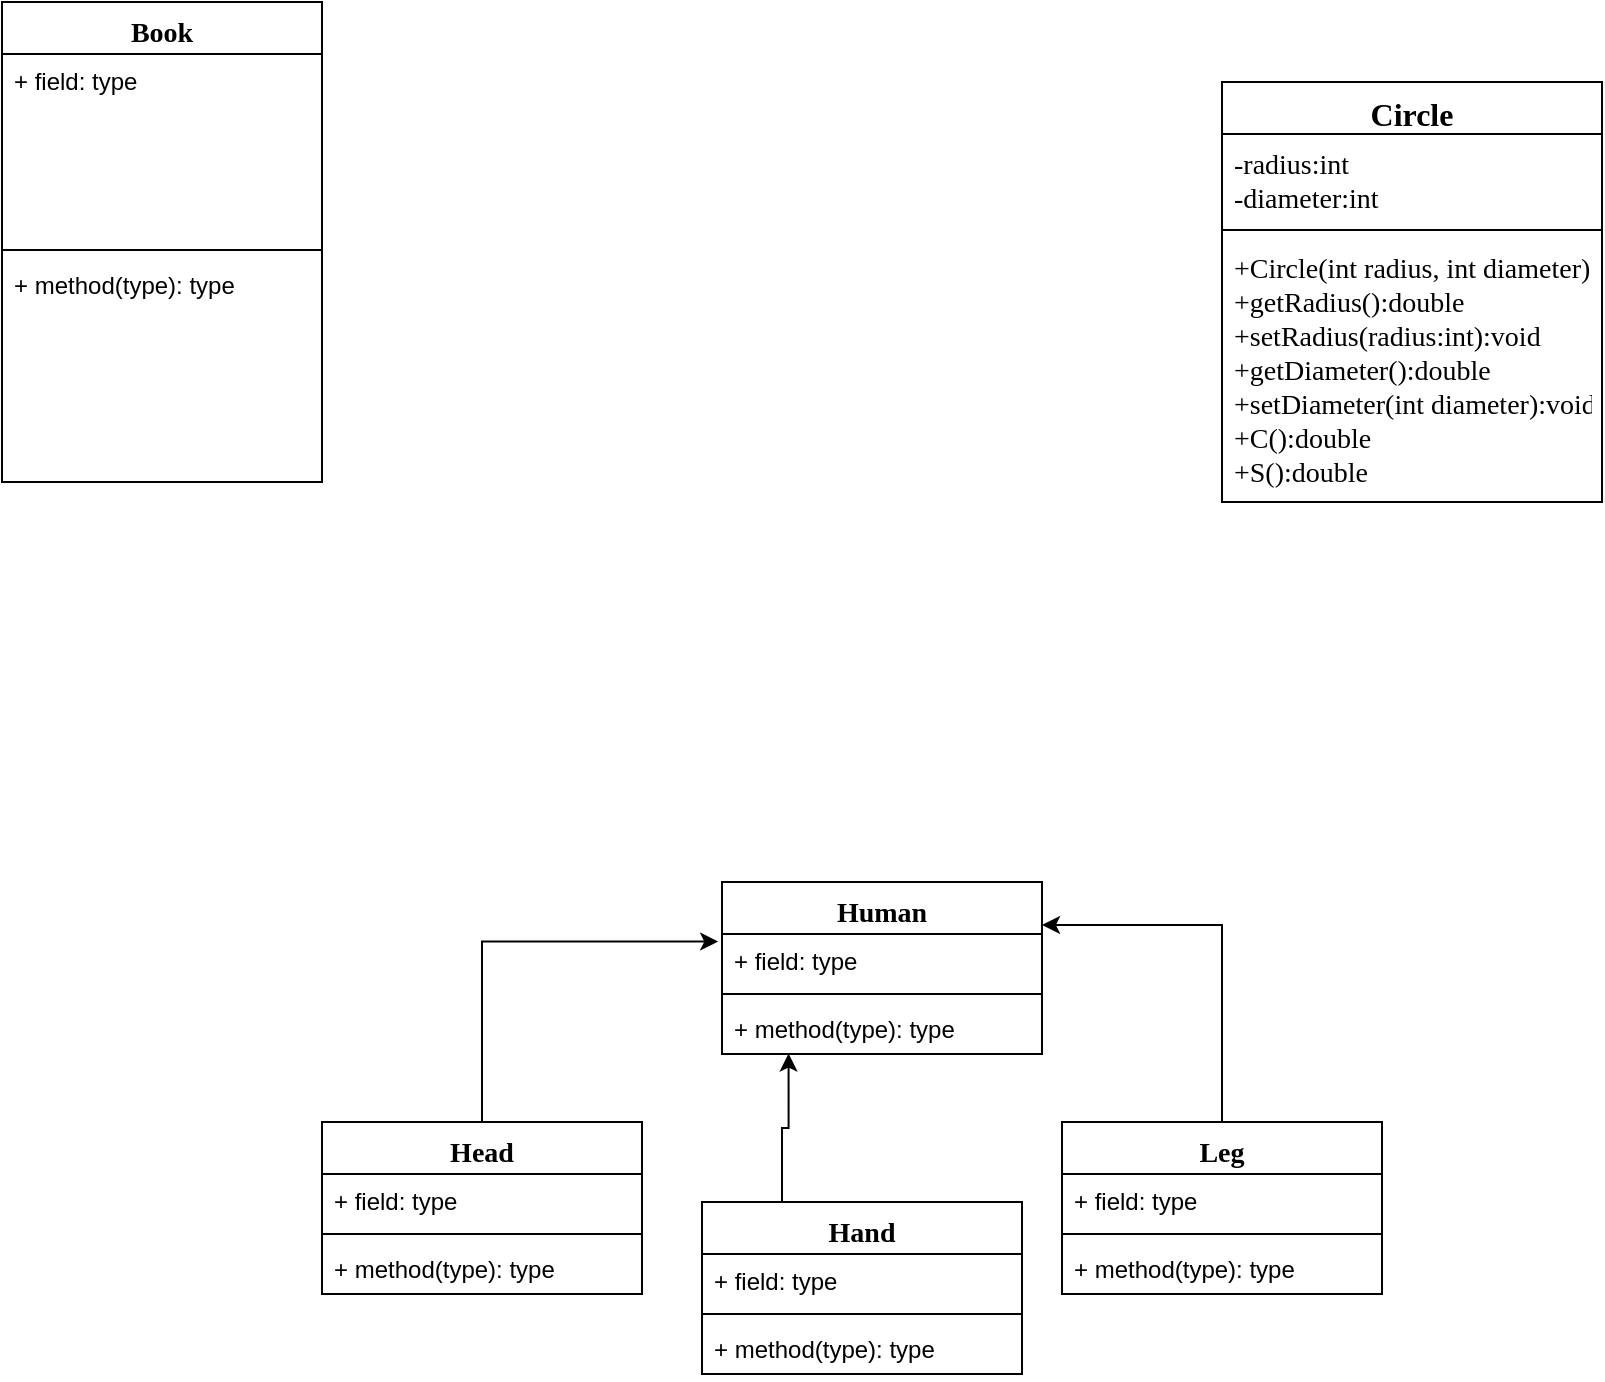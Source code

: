 <mxfile version="13.7.2" type="github">
  <diagram id="C5RBs43oDa-KdzZeNtuy" name="Page-1">
    <mxGraphModel dx="1038" dy="548" grid="1" gridSize="10" guides="1" tooltips="1" connect="1" arrows="1" fold="1" page="1" pageScale="1" pageWidth="827" pageHeight="1169" math="0" shadow="0">
      <root>
        <mxCell id="WIyWlLk6GJQsqaUBKTNV-0" />
        <mxCell id="WIyWlLk6GJQsqaUBKTNV-1" parent="WIyWlLk6GJQsqaUBKTNV-0" />
        <mxCell id="BFZaPxhlsSZ5x0fc0V5Z-10" value="Circle" style="swimlane;fontStyle=1;align=center;verticalAlign=top;childLayout=stackLayout;horizontal=1;startSize=26;horizontalStack=0;resizeParent=1;resizeParentMax=0;resizeLast=0;collapsible=1;marginBottom=0;fontFamily=Times New Roman;fontSize=16;" vertex="1" parent="WIyWlLk6GJQsqaUBKTNV-1">
          <mxGeometry x="630" y="350" width="190" height="210" as="geometry" />
        </mxCell>
        <mxCell id="BFZaPxhlsSZ5x0fc0V5Z-11" value="-radius:int&#xa;-diameter:int" style="text;strokeColor=none;fillColor=none;align=left;verticalAlign=top;spacingLeft=4;spacingRight=4;overflow=hidden;rotatable=0;points=[[0,0.5],[1,0.5]];portConstraint=eastwest;fontSize=14;fontFamily=Times New Roman;" vertex="1" parent="BFZaPxhlsSZ5x0fc0V5Z-10">
          <mxGeometry y="26" width="190" height="44" as="geometry" />
        </mxCell>
        <mxCell id="BFZaPxhlsSZ5x0fc0V5Z-12" value="" style="line;strokeWidth=1;fillColor=none;align=left;verticalAlign=middle;spacingTop=-1;spacingLeft=3;spacingRight=3;rotatable=0;labelPosition=right;points=[];portConstraint=eastwest;" vertex="1" parent="BFZaPxhlsSZ5x0fc0V5Z-10">
          <mxGeometry y="70" width="190" height="8" as="geometry" />
        </mxCell>
        <mxCell id="BFZaPxhlsSZ5x0fc0V5Z-13" value="+Circle(int radius, int diameter)&#xa;+getRadius():double&#xa;+setRadius(radius:int):void&#xa;+getDiameter():double&#xa;+setDiameter(int diameter):void&#xa;+C():double&#xa;+S():double" style="text;strokeColor=none;fillColor=none;align=left;verticalAlign=top;spacingLeft=4;spacingRight=4;overflow=hidden;rotatable=0;points=[[0,0.5],[1,0.5]];portConstraint=eastwest;fontSize=14;fontFamily=Times New Roman;" vertex="1" parent="BFZaPxhlsSZ5x0fc0V5Z-10">
          <mxGeometry y="78" width="190" height="132" as="geometry" />
        </mxCell>
        <mxCell id="BFZaPxhlsSZ5x0fc0V5Z-15" value="Book" style="swimlane;fontStyle=1;align=center;verticalAlign=top;childLayout=stackLayout;horizontal=1;startSize=26;horizontalStack=0;resizeParent=1;resizeParentMax=0;resizeLast=0;collapsible=1;marginBottom=0;fontFamily=Times New Roman;fontSize=14;" vertex="1" parent="WIyWlLk6GJQsqaUBKTNV-1">
          <mxGeometry x="20" y="310" width="160" height="240" as="geometry" />
        </mxCell>
        <mxCell id="BFZaPxhlsSZ5x0fc0V5Z-16" value="+ field: type" style="text;strokeColor=none;fillColor=none;align=left;verticalAlign=top;spacingLeft=4;spacingRight=4;overflow=hidden;rotatable=0;points=[[0,0.5],[1,0.5]];portConstraint=eastwest;" vertex="1" parent="BFZaPxhlsSZ5x0fc0V5Z-15">
          <mxGeometry y="26" width="160" height="94" as="geometry" />
        </mxCell>
        <mxCell id="BFZaPxhlsSZ5x0fc0V5Z-17" value="" style="line;strokeWidth=1;fillColor=none;align=left;verticalAlign=middle;spacingTop=-1;spacingLeft=3;spacingRight=3;rotatable=0;labelPosition=right;points=[];portConstraint=eastwest;" vertex="1" parent="BFZaPxhlsSZ5x0fc0V5Z-15">
          <mxGeometry y="120" width="160" height="8" as="geometry" />
        </mxCell>
        <mxCell id="BFZaPxhlsSZ5x0fc0V5Z-18" value="+ method(type): type" style="text;strokeColor=none;fillColor=none;align=left;verticalAlign=top;spacingLeft=4;spacingRight=4;overflow=hidden;rotatable=0;points=[[0,0.5],[1,0.5]];portConstraint=eastwest;" vertex="1" parent="BFZaPxhlsSZ5x0fc0V5Z-15">
          <mxGeometry y="128" width="160" height="112" as="geometry" />
        </mxCell>
        <mxCell id="BFZaPxhlsSZ5x0fc0V5Z-21" value="Human" style="swimlane;fontStyle=1;align=center;verticalAlign=top;childLayout=stackLayout;horizontal=1;startSize=26;horizontalStack=0;resizeParent=1;resizeParentMax=0;resizeLast=0;collapsible=1;marginBottom=0;fontFamily=Times New Roman;fontSize=14;" vertex="1" parent="WIyWlLk6GJQsqaUBKTNV-1">
          <mxGeometry x="380" y="750" width="160" height="86" as="geometry" />
        </mxCell>
        <mxCell id="BFZaPxhlsSZ5x0fc0V5Z-22" value="+ field: type" style="text;strokeColor=none;fillColor=none;align=left;verticalAlign=top;spacingLeft=4;spacingRight=4;overflow=hidden;rotatable=0;points=[[0,0.5],[1,0.5]];portConstraint=eastwest;" vertex="1" parent="BFZaPxhlsSZ5x0fc0V5Z-21">
          <mxGeometry y="26" width="160" height="26" as="geometry" />
        </mxCell>
        <mxCell id="BFZaPxhlsSZ5x0fc0V5Z-23" value="" style="line;strokeWidth=1;fillColor=none;align=left;verticalAlign=middle;spacingTop=-1;spacingLeft=3;spacingRight=3;rotatable=0;labelPosition=right;points=[];portConstraint=eastwest;" vertex="1" parent="BFZaPxhlsSZ5x0fc0V5Z-21">
          <mxGeometry y="52" width="160" height="8" as="geometry" />
        </mxCell>
        <mxCell id="BFZaPxhlsSZ5x0fc0V5Z-24" value="+ method(type): type" style="text;strokeColor=none;fillColor=none;align=left;verticalAlign=top;spacingLeft=4;spacingRight=4;overflow=hidden;rotatable=0;points=[[0,0.5],[1,0.5]];portConstraint=eastwest;" vertex="1" parent="BFZaPxhlsSZ5x0fc0V5Z-21">
          <mxGeometry y="60" width="160" height="26" as="geometry" />
        </mxCell>
        <mxCell id="BFZaPxhlsSZ5x0fc0V5Z-46" style="edgeStyle=orthogonalEdgeStyle;rounded=0;orthogonalLoop=1;jettySize=auto;html=1;exitX=0.5;exitY=0;exitDx=0;exitDy=0;entryX=1;entryY=0.25;entryDx=0;entryDy=0;fontFamily=Times New Roman;fontSize=14;" edge="1" parent="WIyWlLk6GJQsqaUBKTNV-1" source="BFZaPxhlsSZ5x0fc0V5Z-36" target="BFZaPxhlsSZ5x0fc0V5Z-21">
          <mxGeometry relative="1" as="geometry" />
        </mxCell>
        <mxCell id="BFZaPxhlsSZ5x0fc0V5Z-45" style="edgeStyle=orthogonalEdgeStyle;rounded=0;orthogonalLoop=1;jettySize=auto;html=1;exitX=0.5;exitY=0;exitDx=0;exitDy=0;entryX=-0.012;entryY=0.146;entryDx=0;entryDy=0;entryPerimeter=0;fontFamily=Times New Roman;fontSize=14;" edge="1" parent="WIyWlLk6GJQsqaUBKTNV-1" source="BFZaPxhlsSZ5x0fc0V5Z-40" target="BFZaPxhlsSZ5x0fc0V5Z-22">
          <mxGeometry relative="1" as="geometry" />
        </mxCell>
        <mxCell id="BFZaPxhlsSZ5x0fc0V5Z-48" style="edgeStyle=orthogonalEdgeStyle;rounded=0;orthogonalLoop=1;jettySize=auto;html=1;exitX=0.25;exitY=0;exitDx=0;exitDy=0;entryX=0.208;entryY=0.992;entryDx=0;entryDy=0;entryPerimeter=0;fontFamily=Times New Roman;fontSize=14;" edge="1" parent="WIyWlLk6GJQsqaUBKTNV-1" source="BFZaPxhlsSZ5x0fc0V5Z-32" target="BFZaPxhlsSZ5x0fc0V5Z-24">
          <mxGeometry relative="1" as="geometry" />
        </mxCell>
        <mxCell id="BFZaPxhlsSZ5x0fc0V5Z-32" value="Hand" style="swimlane;fontStyle=1;align=center;verticalAlign=top;childLayout=stackLayout;horizontal=1;startSize=26;horizontalStack=0;resizeParent=1;resizeParentMax=0;resizeLast=0;collapsible=1;marginBottom=0;fontFamily=Times New Roman;fontSize=14;" vertex="1" parent="WIyWlLk6GJQsqaUBKTNV-1">
          <mxGeometry x="370" y="910" width="160" height="86" as="geometry" />
        </mxCell>
        <mxCell id="BFZaPxhlsSZ5x0fc0V5Z-33" value="+ field: type" style="text;strokeColor=none;fillColor=none;align=left;verticalAlign=top;spacingLeft=4;spacingRight=4;overflow=hidden;rotatable=0;points=[[0,0.5],[1,0.5]];portConstraint=eastwest;" vertex="1" parent="BFZaPxhlsSZ5x0fc0V5Z-32">
          <mxGeometry y="26" width="160" height="26" as="geometry" />
        </mxCell>
        <mxCell id="BFZaPxhlsSZ5x0fc0V5Z-34" value="" style="line;strokeWidth=1;fillColor=none;align=left;verticalAlign=middle;spacingTop=-1;spacingLeft=3;spacingRight=3;rotatable=0;labelPosition=right;points=[];portConstraint=eastwest;" vertex="1" parent="BFZaPxhlsSZ5x0fc0V5Z-32">
          <mxGeometry y="52" width="160" height="8" as="geometry" />
        </mxCell>
        <mxCell id="BFZaPxhlsSZ5x0fc0V5Z-35" value="+ method(type): type" style="text;strokeColor=none;fillColor=none;align=left;verticalAlign=top;spacingLeft=4;spacingRight=4;overflow=hidden;rotatable=0;points=[[0,0.5],[1,0.5]];portConstraint=eastwest;" vertex="1" parent="BFZaPxhlsSZ5x0fc0V5Z-32">
          <mxGeometry y="60" width="160" height="26" as="geometry" />
        </mxCell>
        <mxCell id="BFZaPxhlsSZ5x0fc0V5Z-40" value="Head" style="swimlane;fontStyle=1;align=center;verticalAlign=top;childLayout=stackLayout;horizontal=1;startSize=26;horizontalStack=0;resizeParent=1;resizeParentMax=0;resizeLast=0;collapsible=1;marginBottom=0;fontFamily=Times New Roman;fontSize=14;" vertex="1" parent="WIyWlLk6GJQsqaUBKTNV-1">
          <mxGeometry x="180" y="870" width="160" height="86" as="geometry" />
        </mxCell>
        <mxCell id="BFZaPxhlsSZ5x0fc0V5Z-41" value="+ field: type" style="text;strokeColor=none;fillColor=none;align=left;verticalAlign=top;spacingLeft=4;spacingRight=4;overflow=hidden;rotatable=0;points=[[0,0.5],[1,0.5]];portConstraint=eastwest;" vertex="1" parent="BFZaPxhlsSZ5x0fc0V5Z-40">
          <mxGeometry y="26" width="160" height="26" as="geometry" />
        </mxCell>
        <mxCell id="BFZaPxhlsSZ5x0fc0V5Z-42" value="" style="line;strokeWidth=1;fillColor=none;align=left;verticalAlign=middle;spacingTop=-1;spacingLeft=3;spacingRight=3;rotatable=0;labelPosition=right;points=[];portConstraint=eastwest;" vertex="1" parent="BFZaPxhlsSZ5x0fc0V5Z-40">
          <mxGeometry y="52" width="160" height="8" as="geometry" />
        </mxCell>
        <mxCell id="BFZaPxhlsSZ5x0fc0V5Z-43" value="+ method(type): type" style="text;strokeColor=none;fillColor=none;align=left;verticalAlign=top;spacingLeft=4;spacingRight=4;overflow=hidden;rotatable=0;points=[[0,0.5],[1,0.5]];portConstraint=eastwest;" vertex="1" parent="BFZaPxhlsSZ5x0fc0V5Z-40">
          <mxGeometry y="60" width="160" height="26" as="geometry" />
        </mxCell>
        <mxCell id="BFZaPxhlsSZ5x0fc0V5Z-36" value="Leg" style="swimlane;fontStyle=1;align=center;verticalAlign=top;childLayout=stackLayout;horizontal=1;startSize=26;horizontalStack=0;resizeParent=1;resizeParentMax=0;resizeLast=0;collapsible=1;marginBottom=0;fontFamily=Times New Roman;fontSize=14;" vertex="1" parent="WIyWlLk6GJQsqaUBKTNV-1">
          <mxGeometry x="550" y="870" width="160" height="86" as="geometry" />
        </mxCell>
        <mxCell id="BFZaPxhlsSZ5x0fc0V5Z-37" value="+ field: type" style="text;strokeColor=none;fillColor=none;align=left;verticalAlign=top;spacingLeft=4;spacingRight=4;overflow=hidden;rotatable=0;points=[[0,0.5],[1,0.5]];portConstraint=eastwest;" vertex="1" parent="BFZaPxhlsSZ5x0fc0V5Z-36">
          <mxGeometry y="26" width="160" height="26" as="geometry" />
        </mxCell>
        <mxCell id="BFZaPxhlsSZ5x0fc0V5Z-38" value="" style="line;strokeWidth=1;fillColor=none;align=left;verticalAlign=middle;spacingTop=-1;spacingLeft=3;spacingRight=3;rotatable=0;labelPosition=right;points=[];portConstraint=eastwest;" vertex="1" parent="BFZaPxhlsSZ5x0fc0V5Z-36">
          <mxGeometry y="52" width="160" height="8" as="geometry" />
        </mxCell>
        <mxCell id="BFZaPxhlsSZ5x0fc0V5Z-39" value="+ method(type): type" style="text;strokeColor=none;fillColor=none;align=left;verticalAlign=top;spacingLeft=4;spacingRight=4;overflow=hidden;rotatable=0;points=[[0,0.5],[1,0.5]];portConstraint=eastwest;" vertex="1" parent="BFZaPxhlsSZ5x0fc0V5Z-36">
          <mxGeometry y="60" width="160" height="26" as="geometry" />
        </mxCell>
      </root>
    </mxGraphModel>
  </diagram>
</mxfile>
